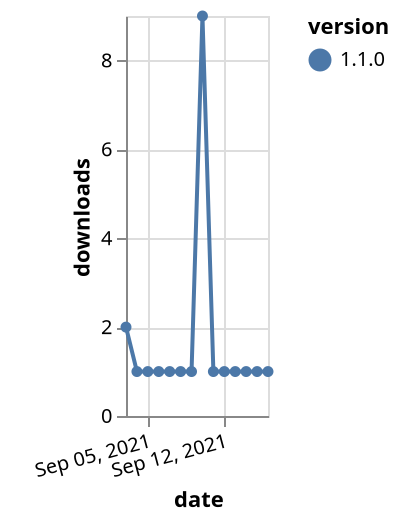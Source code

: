 {"$schema": "https://vega.github.io/schema/vega-lite/v5.json", "description": "A simple bar chart with embedded data.", "data": {"values": [{"date": "2021-09-03", "total": 621, "delta": 2, "version": "1.1.0"}, {"date": "2021-09-04", "total": 622, "delta": 1, "version": "1.1.0"}, {"date": "2021-09-05", "total": 623, "delta": 1, "version": "1.1.0"}, {"date": "2021-09-06", "total": 624, "delta": 1, "version": "1.1.0"}, {"date": "2021-09-07", "total": 625, "delta": 1, "version": "1.1.0"}, {"date": "2021-09-08", "total": 626, "delta": 1, "version": "1.1.0"}, {"date": "2021-09-09", "total": 627, "delta": 1, "version": "1.1.0"}, {"date": "2021-09-10", "total": 636, "delta": 9, "version": "1.1.0"}, {"date": "2021-09-11", "total": 637, "delta": 1, "version": "1.1.0"}, {"date": "2021-09-12", "total": 638, "delta": 1, "version": "1.1.0"}, {"date": "2021-09-13", "total": 639, "delta": 1, "version": "1.1.0"}, {"date": "2021-09-14", "total": 640, "delta": 1, "version": "1.1.0"}, {"date": "2021-09-15", "total": 641, "delta": 1, "version": "1.1.0"}, {"date": "2021-09-16", "total": 642, "delta": 1, "version": "1.1.0"}]}, "width": "container", "mark": {"type": "line", "point": {"filled": true}}, "encoding": {"x": {"field": "date", "type": "temporal", "timeUnit": "yearmonthdate", "title": "date", "axis": {"labelAngle": -15}}, "y": {"field": "delta", "type": "quantitative", "title": "downloads"}, "color": {"field": "version", "type": "nominal"}, "tooltip": {"field": "delta"}}}